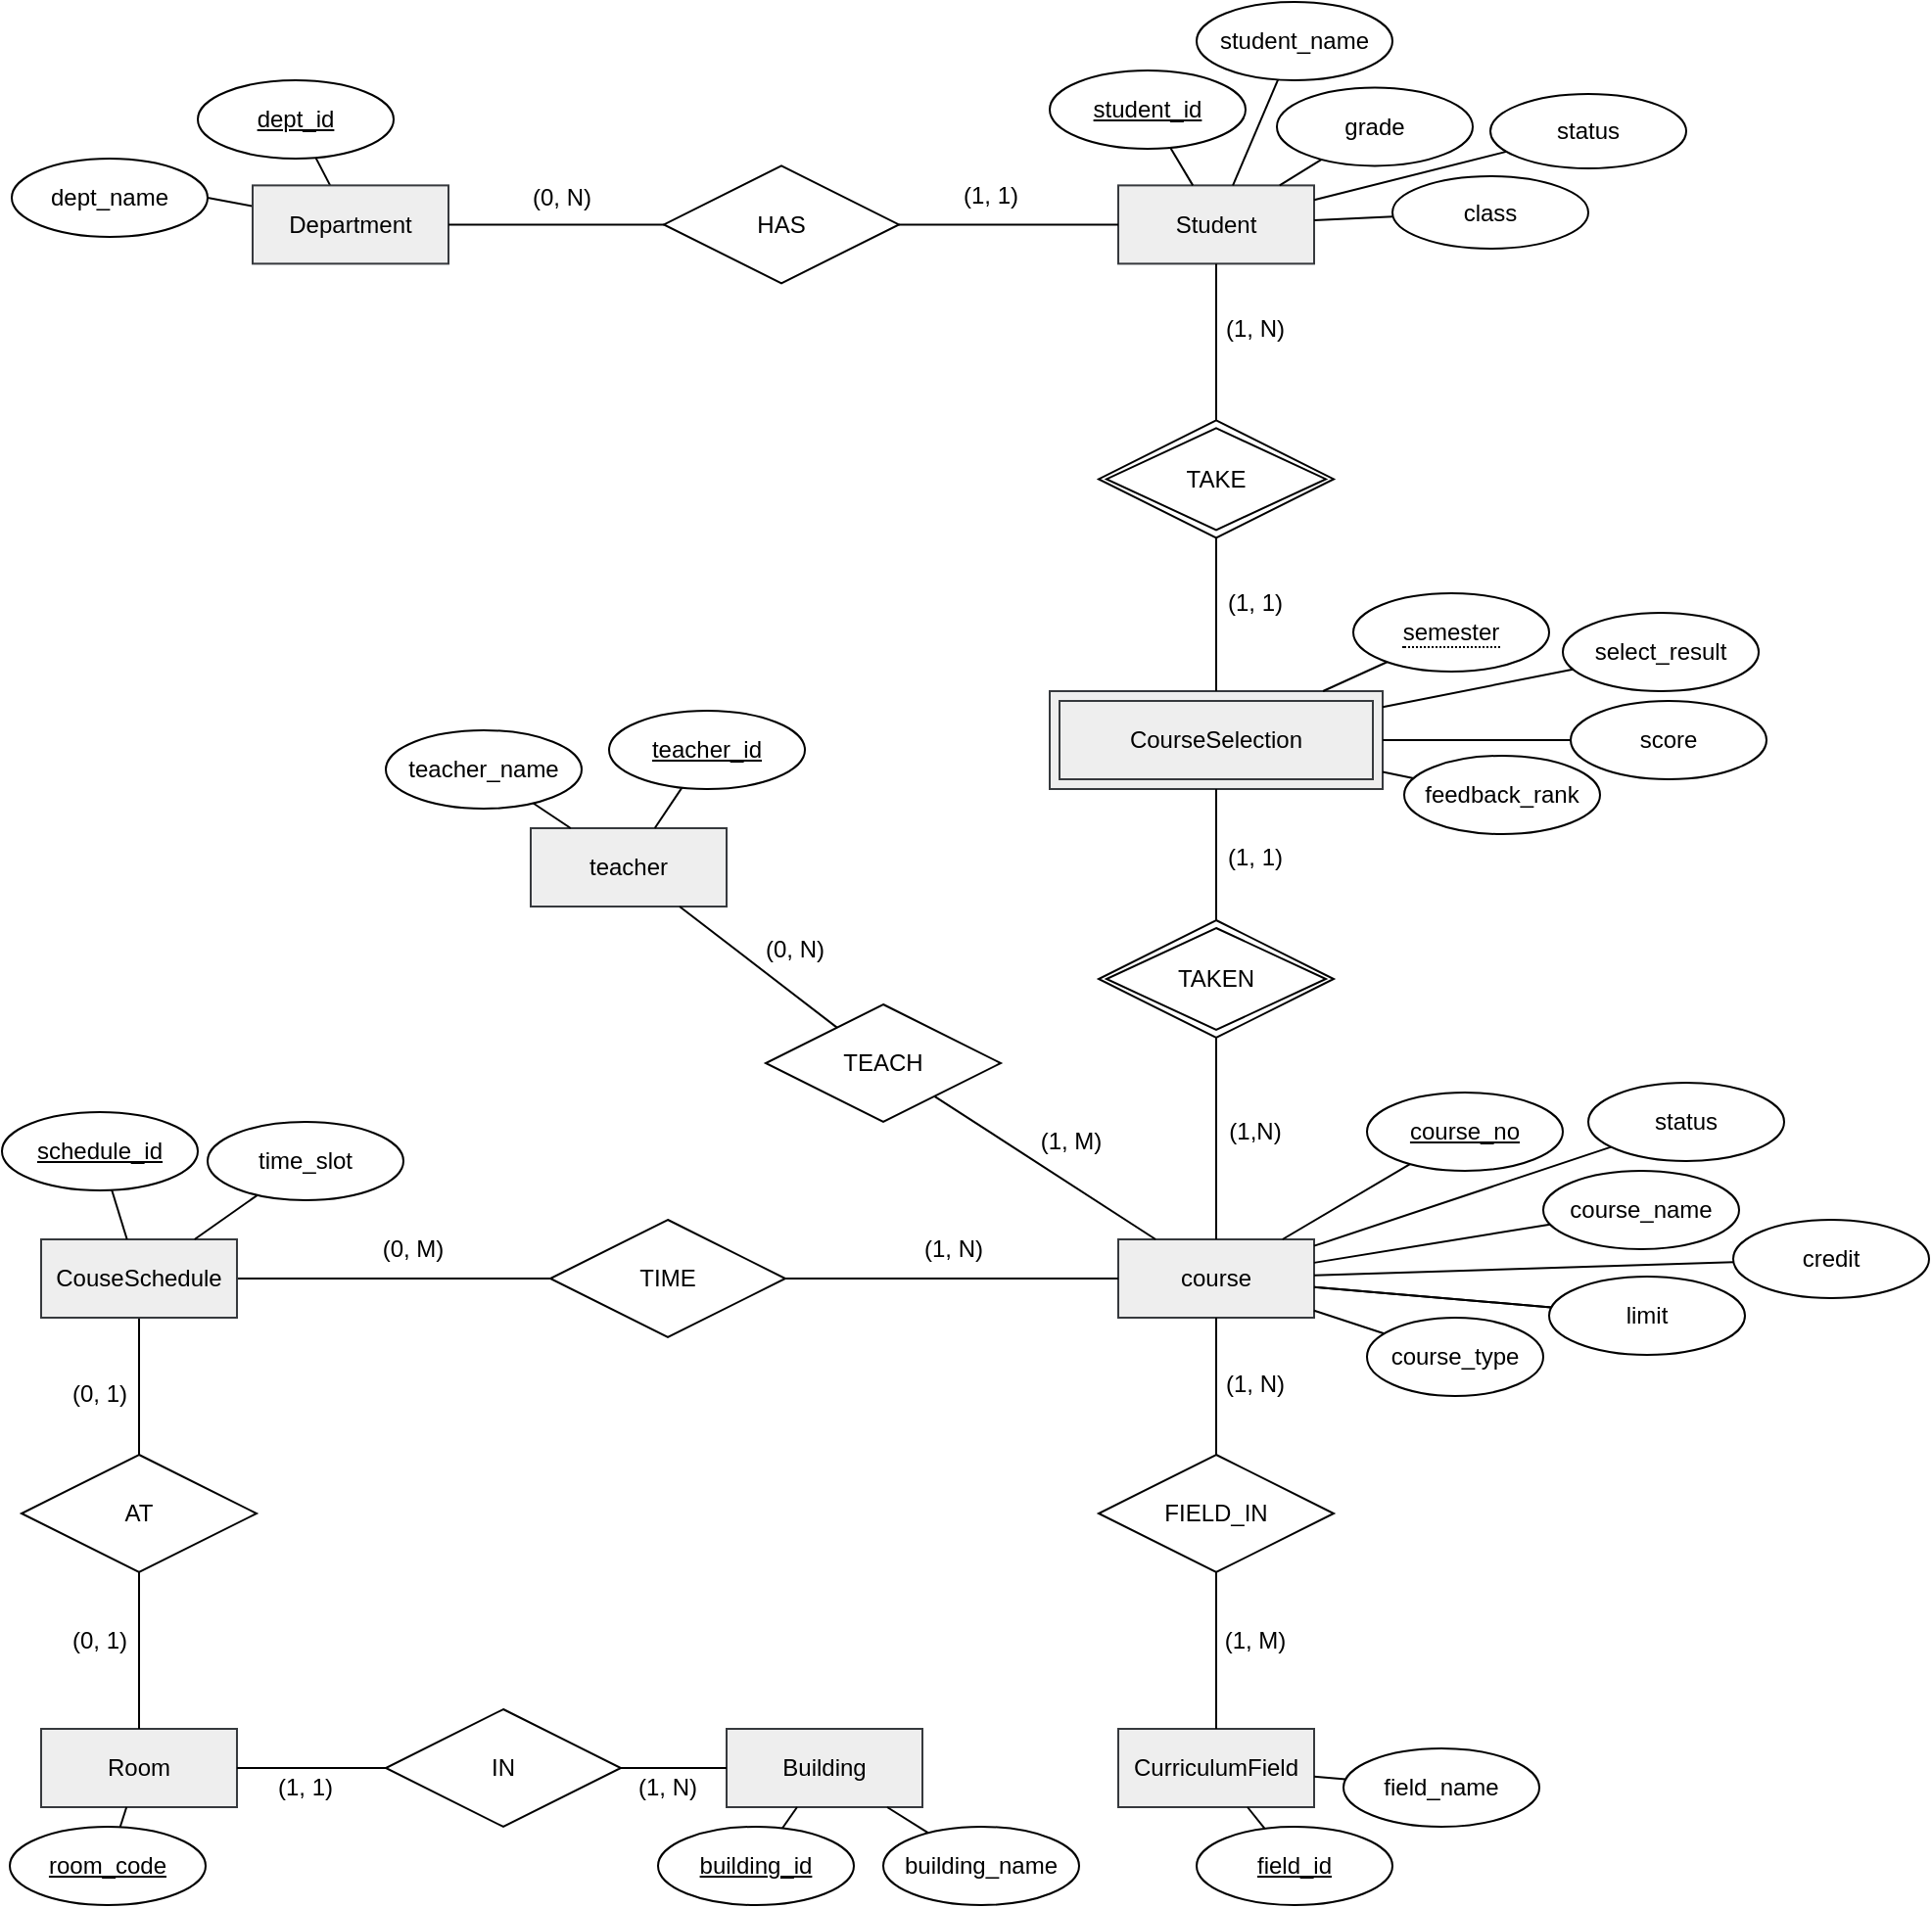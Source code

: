 <mxfile version="27.0.4" pages="2">
  <diagram name="第 1 页" id="1pw6dP4OY6eAhM4jwhjp">
    <mxGraphModel grid="1" page="1" gridSize="10" guides="1" tooltips="1" connect="0" arrows="1" fold="1" pageScale="1" pageWidth="827" pageHeight="1169" math="0" shadow="0">
      <root>
        <mxCell id="0" />
        <mxCell id="1" parent="0" />
        <mxCell id="S_gVNpaPizYmm47fn2rk-13" value="Student" style="whiteSpace=wrap;html=1;align=center;fillColor=#eeeeee;strokeColor=#36393d;fillStyle=auto;shadow=0;" vertex="1" parent="1">
          <mxGeometry x="980" y="-998.31" width="100" height="40" as="geometry" />
        </mxCell>
        <mxCell id="kPFFRGAlrrpfVCHVM2SV-1" value="course" style="whiteSpace=wrap;html=1;align=center;fillColor=#eeeeee;strokeColor=#36393d;" vertex="1" parent="1">
          <mxGeometry x="980" y="-460" width="100" height="40" as="geometry" />
        </mxCell>
        <mxCell id="EnVcy47qGobinT8Jpjxi-1" value="" style="endArrow=none;html=1;rounded=0;exitDx=0;exitDy=0;entryDx=0;entryDy=0;" edge="1" parent="1" source="S_gVNpaPizYmm47fn2rk-13" target="rdsl2H7zuWMLxfMSNbPm-4">
          <mxGeometry relative="1" as="geometry">
            <mxPoint x="1180" y="-923" as="sourcePoint" />
            <mxPoint x="1180" y="-933" as="targetPoint" />
          </mxGeometry>
        </mxCell>
        <mxCell id="EnVcy47qGobinT8Jpjxi-3" value="" style="endArrow=none;html=1;rounded=0;entryDx=0;entryDy=0;exitDx=0;exitDy=0;" edge="1" parent="1" target="rdsl2H7zuWMLxfMSNbPm-2" source="S_gVNpaPizYmm47fn2rk-13">
          <mxGeometry width="50" height="50" relative="1" as="geometry">
            <mxPoint x="1060" y="-903" as="sourcePoint" />
            <mxPoint x="1290" y="-943" as="targetPoint" />
          </mxGeometry>
        </mxCell>
        <mxCell id="rdsl2H7zuWMLxfMSNbPm-10" value="" style="endArrow=none;html=1;rounded=0;exitDx=0;exitDy=0;entryDx=0;entryDy=0;" edge="1" parent="1" source="S_gVNpaPizYmm47fn2rk-13" target="rdsl2H7zuWMLxfMSNbPm-5">
          <mxGeometry relative="1" as="geometry">
            <mxPoint x="1130" y="-933" as="sourcePoint" />
            <mxPoint x="1290" y="-933" as="targetPoint" />
          </mxGeometry>
        </mxCell>
        <mxCell id="EnVcy47qGobinT8Jpjxi-17" value="" style="endArrow=none;html=1;rounded=0;exitDx=0;exitDy=0;entryDx=0;entryDy=0;" edge="1" parent="1" source="kPFFRGAlrrpfVCHVM2SV-1" target="EnVcy47qGobinT8Jpjxi-15">
          <mxGeometry relative="1" as="geometry">
            <mxPoint x="1540" y="-403" as="sourcePoint" />
            <mxPoint x="1700" y="-403" as="targetPoint" />
          </mxGeometry>
        </mxCell>
        <mxCell id="EnVcy47qGobinT8Jpjxi-18" value="" style="endArrow=none;html=1;rounded=0;entryDx=0;entryDy=0;entryPerimeter=0;exitDx=0;exitDy=0;" edge="1" parent="1" source="EnVcy47qGobinT8Jpjxi-13" target="kPFFRGAlrrpfVCHVM2SV-1">
          <mxGeometry relative="1" as="geometry">
            <mxPoint x="1340" y="-503" as="sourcePoint" />
            <mxPoint x="1250" y="-403" as="targetPoint" />
          </mxGeometry>
        </mxCell>
        <mxCell id="EnVcy47qGobinT8Jpjxi-20" value="" style="endArrow=none;html=1;rounded=0;exitDx=0;exitDy=0;entryDx=0;entryDy=0;exitPerimeter=0;" edge="1" parent="1" source="kPFFRGAlrrpfVCHVM2SV-1" target="rdsl2H7zuWMLxfMSNbPm-14">
          <mxGeometry relative="1" as="geometry">
            <mxPoint x="1400" y="-373" as="sourcePoint" />
            <mxPoint x="1510" y="-483" as="targetPoint" />
          </mxGeometry>
        </mxCell>
        <mxCell id="weCaBfERGfgEmiz3g50T-2" value="teacher_name" style="ellipse;whiteSpace=wrap;html=1;align=center;" vertex="1" parent="1">
          <mxGeometry x="606" y="-720" width="100" height="40" as="geometry" />
        </mxCell>
        <mxCell id="weCaBfERGfgEmiz3g50T-3" value="teacher_id" style="ellipse;whiteSpace=wrap;html=1;align=center;fontStyle=4;" vertex="1" parent="1">
          <mxGeometry x="720" y="-730" width="100" height="40" as="geometry" />
        </mxCell>
        <mxCell id="rdsl2H7zuWMLxfMSNbPm-14" value="credit" style="ellipse;whiteSpace=wrap;html=1;align=center;" vertex="1" parent="1">
          <mxGeometry x="1294" y="-470" width="100" height="40" as="geometry" />
        </mxCell>
        <mxCell id="rdsl2H7zuWMLxfMSNbPm-5" value="status" style="ellipse;whiteSpace=wrap;html=1;" vertex="1" parent="1">
          <mxGeometry x="1170" y="-1045" width="100" height="38" as="geometry" />
        </mxCell>
        <mxCell id="EnVcy47qGobinT8Jpjxi-22" value="" style="endArrow=none;html=1;rounded=0;entryDx=0;entryDy=0;entryPerimeter=0;exitDx=0;exitDy=0;exitPerimeter=0;" edge="1" parent="1" source="kPFFRGAlrrpfVCHVM2SV-1" target="rdsl2H7zuWMLxfMSNbPm-15">
          <mxGeometry relative="1" as="geometry">
            <mxPoint x="1421" y="-383" as="sourcePoint" />
            <mxPoint x="1463" y="-495" as="targetPoint" />
          </mxGeometry>
        </mxCell>
        <mxCell id="EnVcy47qGobinT8Jpjxi-23" value="" style="endArrow=none;html=1;rounded=0;entryDx=0;entryDy=0;exitDx=0;exitDy=0;" edge="1" parent="1" source="kPFFRGAlrrpfVCHVM2SV-1" target="EnVcy47qGobinT8Jpjxi-12">
          <mxGeometry relative="1" as="geometry">
            <mxPoint x="1440" y="-363.67" as="sourcePoint" />
            <mxPoint x="1477" y="-360" as="targetPoint" />
          </mxGeometry>
        </mxCell>
        <mxCell id="weCaBfERGfgEmiz3g50T-1" value="teacher" style="whiteSpace=wrap;html=1;align=center;fillColor=#eeeeee;strokeColor=#36393d;" vertex="1" parent="1">
          <mxGeometry x="680" y="-670" width="100" height="40" as="geometry" />
        </mxCell>
        <mxCell id="SzKBcWGgTTG2eLmsrutf-3" value="&lt;u&gt;dept_id&lt;/u&gt;" style="ellipse;whiteSpace=wrap;html=1;align=center;" vertex="1" parent="1">
          <mxGeometry x="510" y="-1052" width="100" height="40" as="geometry" />
        </mxCell>
        <mxCell id="SzKBcWGgTTG2eLmsrutf-11" value="" style="endArrow=none;html=1;rounded=0;entryDx=0;entryDy=0;exitDx=0;exitDy=0;movable=1;resizable=1;rotatable=1;deletable=1;editable=1;locked=0;connectable=1;" edge="1" parent="1" source="SzKBcWGgTTG2eLmsrutf-3" target="SzKBcWGgTTG2eLmsrutf-2">
          <mxGeometry width="50" height="50" relative="1" as="geometry">
            <mxPoint x="498.104" y="-1059.998" as="sourcePoint" />
            <mxPoint x="647" y="-871.31" as="targetPoint" />
          </mxGeometry>
        </mxCell>
        <mxCell id="SzKBcWGgTTG2eLmsrutf-12" value="dept_name" style="ellipse;whiteSpace=wrap;html=1;align=center;" vertex="1" parent="1">
          <mxGeometry x="415" y="-1012" width="100" height="40" as="geometry" />
        </mxCell>
        <mxCell id="SzKBcWGgTTG2eLmsrutf-13" value="" style="endArrow=none;html=1;rounded=0;exitX=1;exitY=0.5;exitDx=0;exitDy=0;" edge="1" parent="1" source="SzKBcWGgTTG2eLmsrutf-12" target="SzKBcWGgTTG2eLmsrutf-2">
          <mxGeometry width="50" height="50" relative="1" as="geometry">
            <mxPoint x="552" y="-801.31" as="sourcePoint" />
            <mxPoint x="588" y="-841.31" as="targetPoint" />
          </mxGeometry>
        </mxCell>
        <mxCell id="EnVcy47qGobinT8Jpjxi-8" style="edgeStyle=orthogonalEdgeStyle;rounded=0;orthogonalLoop=1;jettySize=auto;html=1;exitX=0.5;exitY=1;exitDx=0;exitDy=0;" edge="1" parent="1">
          <mxGeometry relative="1" as="geometry">
            <mxPoint x="957" y="-989" as="sourcePoint" />
            <mxPoint x="957" y="-989" as="targetPoint" />
          </mxGeometry>
        </mxCell>
        <mxCell id="rdsl2H7zuWMLxfMSNbPm-2" value="student_name" style="ellipse;whiteSpace=wrap;html=1;" vertex="1" parent="1">
          <mxGeometry x="1020" y="-1092" width="100" height="40" as="geometry" />
        </mxCell>
        <mxCell id="EnVcy47qGobinT8Jpjxi-12" value="status" style="ellipse;whiteSpace=wrap;html=1;align=center;" vertex="1" parent="1">
          <mxGeometry x="1220" y="-540" width="100" height="40" as="geometry" />
        </mxCell>
        <mxCell id="EnVcy47qGobinT8Jpjxi-13" value="course_name" style="ellipse;whiteSpace=wrap;html=1;align=center;" vertex="1" parent="1">
          <mxGeometry x="1197" y="-495" width="100" height="40" as="geometry" />
        </mxCell>
        <mxCell id="SzKBcWGgTTG2eLmsrutf-2" value="Department" style="whiteSpace=wrap;html=1;align=center;fillColor=#eeeeee;strokeColor=#36393d;" vertex="1" parent="1">
          <mxGeometry x="538" y="-998.31" width="100" height="40" as="geometry" />
        </mxCell>
        <mxCell id="weCaBfERGfgEmiz3g50T-5" value="" style="endArrow=none;html=1;rounded=0;exitDx=0;exitDy=0;exitPerimeter=0;entryDx=0;entryDy=0;" edge="1" parent="1" source="weCaBfERGfgEmiz3g50T-2" target="weCaBfERGfgEmiz3g50T-1">
          <mxGeometry relative="1" as="geometry">
            <mxPoint x="473" y="-752" as="sourcePoint" />
            <mxPoint x="633" y="-752" as="targetPoint" />
          </mxGeometry>
        </mxCell>
        <mxCell id="weCaBfERGfgEmiz3g50T-4" value="" style="endArrow=none;html=1;rounded=0;exitDx=0;exitDy=0;entryDx=0;entryDy=0;" edge="1" parent="1" source="weCaBfERGfgEmiz3g50T-3" target="weCaBfERGfgEmiz3g50T-1">
          <mxGeometry relative="1" as="geometry">
            <mxPoint x="473" y="-752" as="sourcePoint" />
            <mxPoint x="633" y="-752" as="targetPoint" />
          </mxGeometry>
        </mxCell>
        <mxCell id="rdsl2H7zuWMLxfMSNbPm-6" value="class" style="ellipse;whiteSpace=wrap;html=1;" vertex="1" parent="1">
          <mxGeometry x="1120" y="-1003" width="100" height="37" as="geometry" />
        </mxCell>
        <mxCell id="rdsl2H7zuWMLxfMSNbPm-11" value="" style="endArrow=none;html=1;rounded=0;exitDx=0;exitDy=0;entryDx=0;entryDy=0;" edge="1" parent="1" source="S_gVNpaPizYmm47fn2rk-13" target="rdsl2H7zuWMLxfMSNbPm-6">
          <mxGeometry relative="1" as="geometry">
            <mxPoint x="1130" y="-933" as="sourcePoint" />
            <mxPoint x="1290" y="-933" as="targetPoint" />
          </mxGeometry>
        </mxCell>
        <mxCell id="EnVcy47qGobinT8Jpjxi-15" value="course_type" style="ellipse;whiteSpace=wrap;html=1;align=center;" vertex="1" parent="1">
          <mxGeometry x="1107" y="-420" width="90" height="40" as="geometry" />
        </mxCell>
        <mxCell id="EnVcy47qGobinT8Jpjxi-7" value="course_no" style="ellipse;whiteSpace=wrap;html=1;align=center;fontStyle=4;" vertex="1" parent="1">
          <mxGeometry x="1107" y="-535" width="100" height="40" as="geometry" />
        </mxCell>
        <mxCell id="weCaBfERGfgEmiz3g50T-10" value="FIELD_IN" style="shape=rhombus;perimeter=rhombusPerimeter;whiteSpace=wrap;html=1;align=center;" vertex="1" parent="1">
          <mxGeometry x="970" y="-350" width="120" height="60" as="geometry" />
        </mxCell>
        <mxCell id="EnVcy47qGobinT8Jpjxi-5" value="" style="endArrow=none;html=1;rounded=0;exitDx=0;exitDy=0;entryDx=0;entryDy=0;exitPerimeter=0;" edge="1" parent="1" source="S_gVNpaPizYmm47fn2rk-13" target="EnVcy47qGobinT8Jpjxi-6">
          <mxGeometry width="50" height="50" relative="1" as="geometry">
            <mxPoint x="1240" y="-893" as="sourcePoint" />
            <mxPoint x="1290" y="-943" as="targetPoint" />
          </mxGeometry>
        </mxCell>
        <mxCell id="EnVcy47qGobinT8Jpjxi-6" value="student_id" style="ellipse;whiteSpace=wrap;html=1;align=center;fontStyle=4;" vertex="1" parent="1">
          <mxGeometry x="945" y="-1057" width="100" height="40" as="geometry" />
        </mxCell>
        <mxCell id="rdsl2H7zuWMLxfMSNbPm-4" value="grade" style="ellipse;whiteSpace=wrap;html=1;" vertex="1" parent="1">
          <mxGeometry x="1061" y="-1048.31" width="100" height="40" as="geometry" />
        </mxCell>
        <mxCell id="EnVcy47qGobinT8Jpjxi-10" value="" style="endArrow=none;html=1;rounded=0;exitDx=0;exitDy=0;entryDx=0;entryDy=0;" edge="1" parent="1" source="kPFFRGAlrrpfVCHVM2SV-1" target="EnVcy47qGobinT8Jpjxi-7">
          <mxGeometry relative="1" as="geometry">
            <mxPoint x="1030" y="-373" as="sourcePoint" />
            <mxPoint x="1210" y="-403" as="targetPoint" />
          </mxGeometry>
        </mxCell>
        <mxCell id="PS0WhuiC4u-LLz1uuC4x-8" value="" style="endArrow=none;html=1;rounded=0;exitDx=0;exitDy=0;entryDx=0;entryDy=0;flowAnimation=0;" edge="1" parent="1" source="SzKBcWGgTTG2eLmsrutf-2" target="PS0WhuiC4u-LLz1uuC4x-6">
          <mxGeometry relative="1" as="geometry">
            <mxPoint x="698" y="-771.31" as="sourcePoint" />
            <mxPoint x="858" y="-771.31" as="targetPoint" />
          </mxGeometry>
        </mxCell>
        <mxCell id="PS0WhuiC4u-LLz1uuC4x-6" value="HAS" style="shape=rhombus;perimeter=rhombusPerimeter;whiteSpace=wrap;html=1;align=center;" vertex="1" parent="1">
          <mxGeometry x="748" y="-1008.31" width="120" height="60" as="geometry" />
        </mxCell>
        <mxCell id="PS0WhuiC4u-LLz1uuC4x-7" value="" style="endArrow=none;html=1;rounded=0;exitDx=0;exitDy=0;entryDx=0;entryDy=0;" edge="1" parent="1" source="PS0WhuiC4u-LLz1uuC4x-6" target="S_gVNpaPizYmm47fn2rk-13">
          <mxGeometry relative="1" as="geometry">
            <mxPoint x="770" y="-783" as="sourcePoint" />
            <mxPoint x="930" y="-783" as="targetPoint" />
          </mxGeometry>
        </mxCell>
        <mxCell id="PS0WhuiC4u-LLz1uuC4x-9" value="" style="group" connectable="0" vertex="1" parent="1">
          <mxGeometry x="666" y="-1007" width="60" height="30" as="geometry" />
        </mxCell>
        <mxCell id="PS0WhuiC4u-LLz1uuC4x-11" value="(0, N)" style="text;html=1;align=center;verticalAlign=middle;whiteSpace=wrap;rounded=0;container=0;" vertex="1" parent="PS0WhuiC4u-LLz1uuC4x-9">
          <mxGeometry width="60" height="30" as="geometry" />
        </mxCell>
        <mxCell id="PS0WhuiC4u-LLz1uuC4x-12" value="(1, 1)" style="text;html=1;align=center;verticalAlign=middle;whiteSpace=wrap;rounded=0;" vertex="1" parent="1">
          <mxGeometry x="885" y="-1008.31" width="60" height="30" as="geometry" />
        </mxCell>
        <mxCell id="uWLS6C0rKtt_DDPmHxlw-1" value="CourseSelection" style="shape=ext;margin=3;double=1;whiteSpace=wrap;html=1;align=center;fillColor=#eeeeee;strokeColor=#36393d;" vertex="1" parent="1">
          <mxGeometry x="945" y="-740" width="170" height="50" as="geometry" />
        </mxCell>
        <mxCell id="uWLS6C0rKtt_DDPmHxlw-2" value="" style="endArrow=none;html=1;rounded=0;exitDx=0;exitDy=0;entryDx=0;entryDy=0;entryPerimeter=0;" edge="1" parent="1" source="kPFFRGAlrrpfVCHVM2SV-1" target="weCaBfERGfgEmiz3g50T-10">
          <mxGeometry relative="1" as="geometry">
            <mxPoint x="1310" y="-183" as="sourcePoint" />
            <mxPoint x="1520.0" y="-363" as="targetPoint" />
          </mxGeometry>
        </mxCell>
        <mxCell id="uWLS6C0rKtt_DDPmHxlw-3" value="CurriculumField" style="whiteSpace=wrap;html=1;align=center;fillColor=#eeeeee;strokeColor=#36393d;" vertex="1" parent="1">
          <mxGeometry x="980" y="-210" width="100" height="40" as="geometry" />
        </mxCell>
        <mxCell id="uWLS6C0rKtt_DDPmHxlw-4" value="" style="endArrow=none;html=1;rounded=0;exitDx=0;exitDy=0;entryDx=0;entryDy=0;" edge="1" parent="1" source="weCaBfERGfgEmiz3g50T-10" target="uWLS6C0rKtt_DDPmHxlw-3">
          <mxGeometry relative="1" as="geometry">
            <mxPoint x="1567" y="-360" as="sourcePoint" />
            <mxPoint x="1647" y="-360" as="targetPoint" />
          </mxGeometry>
        </mxCell>
        <mxCell id="uWLS6C0rKtt_DDPmHxlw-5" value="field_id" style="ellipse;whiteSpace=wrap;html=1;align=center;fontStyle=4;" vertex="1" parent="1">
          <mxGeometry x="1020" y="-160" width="100" height="40" as="geometry" />
        </mxCell>
        <mxCell id="uWLS6C0rKtt_DDPmHxlw-18" value="TAKEN" style="shape=rhombus;double=1;perimeter=rhombusPerimeter;whiteSpace=wrap;html=1;align=center;" vertex="1" parent="1">
          <mxGeometry x="970" y="-623" width="120" height="60" as="geometry" />
        </mxCell>
        <mxCell id="uWLS6C0rKtt_DDPmHxlw-19" value="TAKE" style="shape=rhombus;double=1;perimeter=rhombusPerimeter;whiteSpace=wrap;html=1;align=center;" vertex="1" parent="1">
          <mxGeometry x="970" y="-878.31" width="120" height="60" as="geometry" />
        </mxCell>
        <mxCell id="uWLS6C0rKtt_DDPmHxlw-20" value="feedback_rank" style="ellipse;whiteSpace=wrap;html=1;align=center;" vertex="1" parent="1">
          <mxGeometry x="1126" y="-707" width="100" height="40" as="geometry" />
        </mxCell>
        <mxCell id="uWLS6C0rKtt_DDPmHxlw-21" value="score" style="ellipse;whiteSpace=wrap;html=1;align=center;" vertex="1" parent="1">
          <mxGeometry x="1211" y="-735" width="100" height="40" as="geometry" />
        </mxCell>
        <mxCell id="uWLS6C0rKtt_DDPmHxlw-22" value="select_result" style="ellipse;whiteSpace=wrap;html=1;align=center;" vertex="1" parent="1">
          <mxGeometry x="1207" y="-780" width="100" height="40" as="geometry" />
        </mxCell>
        <mxCell id="weCaBfERGfgEmiz3g50T-30" value="&lt;span style=&quot;border-bottom: 1px dotted&quot;&gt;semester&lt;/span&gt;" style="ellipse;whiteSpace=wrap;html=1;align=center;" vertex="1" parent="1">
          <mxGeometry x="1100" y="-790" width="100" height="40" as="geometry" />
        </mxCell>
        <mxCell id="uWLS6C0rKtt_DDPmHxlw-24" value="" style="endArrow=none;html=1;rounded=0;exitDx=0;exitDy=0;entryDx=0;entryDy=0;entryPerimeter=0;" edge="1" parent="1" source="uWLS6C0rKtt_DDPmHxlw-18" target="kPFFRGAlrrpfVCHVM2SV-1">
          <mxGeometry relative="1" as="geometry">
            <mxPoint x="1230" y="-405.5" as="sourcePoint" />
            <mxPoint x="1390" y="-405.5" as="targetPoint" />
          </mxGeometry>
        </mxCell>
        <mxCell id="weCaBfERGfgEmiz3g50T-32" value="" style="endArrow=none;html=1;rounded=0;exitDx=0;exitDy=0;entryDx=0;entryDy=0;" edge="1" parent="1" source="S_gVNpaPizYmm47fn2rk-13" target="uWLS6C0rKtt_DDPmHxlw-19">
          <mxGeometry relative="1" as="geometry">
            <mxPoint x="869" y="-307" as="sourcePoint" />
            <mxPoint x="1029" y="-307" as="targetPoint" />
          </mxGeometry>
        </mxCell>
        <mxCell id="weCaBfERGfgEmiz3g50T-33" value="" style="endArrow=none;html=1;rounded=0;exitDx=0;exitDy=0;entryDx=0;entryDy=0;" edge="1" parent="1" source="uWLS6C0rKtt_DDPmHxlw-19" target="uWLS6C0rKtt_DDPmHxlw-1">
          <mxGeometry relative="1" as="geometry">
            <mxPoint x="1277" y="-640" as="sourcePoint" />
            <mxPoint x="1260" y="-670" as="targetPoint" />
          </mxGeometry>
        </mxCell>
        <mxCell id="uWLS6C0rKtt_DDPmHxlw-25" value="" style="endArrow=none;html=1;rounded=0;entryDx=0;entryDy=0;exitDx=0;exitDy=0;" edge="1" parent="1" source="uWLS6C0rKtt_DDPmHxlw-1" target="uWLS6C0rKtt_DDPmHxlw-18">
          <mxGeometry relative="1" as="geometry">
            <mxPoint x="1477" y="-730" as="sourcePoint" />
            <mxPoint x="1527" y="-710" as="targetPoint" />
          </mxGeometry>
        </mxCell>
        <mxCell id="weCaBfERGfgEmiz3g50T-34" value="" style="endArrow=none;html=1;rounded=0;exitDx=0;exitDy=0;entryDx=0;entryDy=0;" edge="1" parent="1" source="weCaBfERGfgEmiz3g50T-30" target="uWLS6C0rKtt_DDPmHxlw-1">
          <mxGeometry relative="1" as="geometry">
            <mxPoint x="1287" y="-650" as="sourcePoint" />
            <mxPoint x="1437" y="-640" as="targetPoint" />
          </mxGeometry>
        </mxCell>
        <mxCell id="weCaBfERGfgEmiz3g50T-35" value="" style="endArrow=none;html=1;rounded=0;exitDx=0;exitDy=0;entryDx=0;entryDy=0;" edge="1" parent="1" source="uWLS6C0rKtt_DDPmHxlw-21" target="uWLS6C0rKtt_DDPmHxlw-1">
          <mxGeometry relative="1" as="geometry">
            <mxPoint x="1277" y="-640" as="sourcePoint" />
            <mxPoint x="1437" y="-640" as="targetPoint" />
          </mxGeometry>
        </mxCell>
        <mxCell id="weCaBfERGfgEmiz3g50T-36" value="" style="endArrow=none;html=1;rounded=0;exitDx=0;exitDy=0;entryDx=0;entryDy=0;" edge="1" parent="1" source="uWLS6C0rKtt_DDPmHxlw-22" target="uWLS6C0rKtt_DDPmHxlw-1">
          <mxGeometry relative="1" as="geometry">
            <mxPoint x="1277" y="-640" as="sourcePoint" />
            <mxPoint x="1437" y="-640" as="targetPoint" />
          </mxGeometry>
        </mxCell>
        <mxCell id="SzKBcWGgTTG2eLmsrutf-16" value="" style="endArrow=none;html=1;rounded=0;entryDx=0;entryDy=0;entryPerimeter=0;exitDx=0;exitDy=0;" edge="1" parent="1" source="uWLS6C0rKtt_DDPmHxlw-3" target="uWLS6C0rKtt_DDPmHxlw-5">
          <mxGeometry width="50" height="50" relative="1" as="geometry">
            <mxPoint x="1050" y="-80" as="sourcePoint" />
            <mxPoint x="1100" y="-130" as="targetPoint" />
          </mxGeometry>
        </mxCell>
        <mxCell id="weCaBfERGfgEmiz3g50T-37" value="" style="endArrow=none;html=1;rounded=0;exitDx=0;exitDy=0;entryDx=0;entryDy=0;" edge="1" parent="1" source="uWLS6C0rKtt_DDPmHxlw-20" target="uWLS6C0rKtt_DDPmHxlw-1">
          <mxGeometry relative="1" as="geometry">
            <mxPoint x="1277" y="-640" as="sourcePoint" />
            <mxPoint x="1437" y="-640" as="targetPoint" />
          </mxGeometry>
        </mxCell>
        <mxCell id="weCaBfERGfgEmiz3g50T-42" value="TIME" style="shape=rhombus;perimeter=rhombusPerimeter;whiteSpace=wrap;html=1;align=center;" vertex="1" parent="1">
          <mxGeometry x="690" y="-470" width="120" height="60" as="geometry" />
        </mxCell>
        <mxCell id="uWLS6C0rKtt_DDPmHxlw-27" value="" style="endArrow=none;html=1;rounded=0;exitDx=0;exitDy=0;entryDx=0;entryDy=0;" edge="1" parent="1" source="weCaBfERGfgEmiz3g50T-38" target="weCaBfERGfgEmiz3g50T-42">
          <mxGeometry relative="1" as="geometry">
            <mxPoint x="1357" y="-80" as="sourcePoint" />
            <mxPoint x="1517" y="-80" as="targetPoint" />
          </mxGeometry>
        </mxCell>
        <mxCell id="uWLS6C0rKtt_DDPmHxlw-28" value="" style="endArrow=none;html=1;rounded=0;exitDx=0;exitDy=0;entryDx=0;entryDy=0;" edge="1" parent="1" source="weCaBfERGfgEmiz3g50T-42" target="kPFFRGAlrrpfVCHVM2SV-1">
          <mxGeometry relative="1" as="geometry">
            <mxPoint x="1587" y="-81" as="sourcePoint" />
            <mxPoint x="1747" y="-81" as="targetPoint" />
          </mxGeometry>
        </mxCell>
        <mxCell id="weCaBfERGfgEmiz3g50T-49" value="(1, N)" style="text;html=1;align=center;verticalAlign=middle;whiteSpace=wrap;rounded=0;" vertex="1" parent="1">
          <mxGeometry x="1020" y="-940" width="60" height="30" as="geometry" />
        </mxCell>
        <mxCell id="uWLS6C0rKtt_DDPmHxlw-30" value="TEACH" style="shape=rhombus;perimeter=rhombusPerimeter;whiteSpace=wrap;html=1;align=center;" vertex="1" parent="1">
          <mxGeometry x="800" y="-580" width="120" height="60" as="geometry" />
        </mxCell>
        <mxCell id="uWLS6C0rKtt_DDPmHxlw-31" value="" style="endArrow=none;html=1;rounded=0;exitDx=0;exitDy=0;entryDx=0;entryDy=0;" edge="1" parent="1" source="uWLS6C0rKtt_DDPmHxlw-30" target="kPFFRGAlrrpfVCHVM2SV-1">
          <mxGeometry relative="1" as="geometry">
            <mxPoint x="805" y="-234.5" as="sourcePoint" />
            <mxPoint x="945" y="-474.5" as="targetPoint" />
          </mxGeometry>
        </mxCell>
        <mxCell id="weCaBfERGfgEmiz3g50T-51" value="(1, 1)" style="text;html=1;align=center;verticalAlign=middle;whiteSpace=wrap;rounded=0;" vertex="1" parent="1">
          <mxGeometry x="1020" y="-800" width="60" height="30" as="geometry" />
        </mxCell>
        <mxCell id="weCaBfERGfgEmiz3g50T-52" value="(1,N)" style="text;html=1;align=center;verticalAlign=middle;whiteSpace=wrap;rounded=0;" vertex="1" parent="1">
          <mxGeometry x="1020" y="-530" width="60" height="30" as="geometry" />
        </mxCell>
        <mxCell id="vqUI29_LG2yB9vcwIpS--1" value="(1, 1)" style="text;html=1;align=center;verticalAlign=middle;whiteSpace=wrap;rounded=0;" vertex="1" parent="1">
          <mxGeometry x="1020" y="-670" width="60" height="30" as="geometry" />
        </mxCell>
        <mxCell id="weCaBfERGfgEmiz3g50T-53" value="(0, N)" style="text;html=1;align=center;verticalAlign=middle;whiteSpace=wrap;rounded=0;" vertex="1" parent="1">
          <mxGeometry x="785" y="-623" width="60" height="30" as="geometry" />
        </mxCell>
        <mxCell id="SzKBcWGgTTG2eLmsrutf-25" value="" style="endArrow=none;html=1;rounded=0;entryDx=0;entryDy=0;exitDx=0;exitDy=0;" edge="1" parent="1" source="weCaBfERGfgEmiz3g50T-1" target="uWLS6C0rKtt_DDPmHxlw-30">
          <mxGeometry width="50" height="50" relative="1" as="geometry">
            <mxPoint x="520" y="-615" as="sourcePoint" />
            <mxPoint x="570" y="-665" as="targetPoint" />
          </mxGeometry>
        </mxCell>
        <mxCell id="weCaBfERGfgEmiz3g50T-55" value="(1, M)" style="text;html=1;align=center;verticalAlign=middle;whiteSpace=wrap;rounded=0;" vertex="1" parent="1">
          <mxGeometry x="926" y="-525" width="60" height="30" as="geometry" />
        </mxCell>
        <mxCell id="vqUI29_LG2yB9vcwIpS--2" value="(1, M)" style="text;html=1;align=center;verticalAlign=middle;whiteSpace=wrap;rounded=0;" vertex="1" parent="1">
          <mxGeometry x="1020" y="-270" width="60" height="30" as="geometry" />
        </mxCell>
        <mxCell id="XxkXw8z3NIGrAcrcUrOc-1" value="(1, N)" style="text;html=1;align=center;verticalAlign=middle;whiteSpace=wrap;rounded=0;" vertex="1" parent="1">
          <mxGeometry x="1020" y="-401" width="60" height="30" as="geometry" />
        </mxCell>
        <mxCell id="XxkXw8z3NIGrAcrcUrOc-2" value="(1, N)" style="text;html=1;align=center;verticalAlign=middle;whiteSpace=wrap;rounded=0;" vertex="1" parent="1">
          <mxGeometry x="866" y="-470" width="60" height="30" as="geometry" />
        </mxCell>
        <mxCell id="XxkXw8z3NIGrAcrcUrOc-3" value="(0, M)" style="text;html=1;align=center;verticalAlign=middle;whiteSpace=wrap;rounded=0;" vertex="1" parent="1">
          <mxGeometry x="590" y="-470" width="60" height="30" as="geometry" />
        </mxCell>
        <mxCell id="XxkXw8z3NIGrAcrcUrOc-6" value="field_name" style="ellipse;whiteSpace=wrap;html=1;align=center;" vertex="1" parent="1">
          <mxGeometry x="1095" y="-200" width="100" height="40" as="geometry" />
        </mxCell>
        <mxCell id="vqUI29_LG2yB9vcwIpS--3" value="" style="endArrow=none;html=1;rounded=0;entryDx=0;entryDy=0;exitDx=0;exitDy=0;" edge="1" parent="1" source="uWLS6C0rKtt_DDPmHxlw-3" target="XxkXw8z3NIGrAcrcUrOc-6">
          <mxGeometry relative="1" as="geometry">
            <mxPoint x="790" y="-50" as="sourcePoint" />
            <mxPoint x="950" y="-50" as="targetPoint" />
          </mxGeometry>
        </mxCell>
        <mxCell id="vqUI29_LG2yB9vcwIpS--19" value="" style="endArrow=none;html=1;rounded=0;entryDx=0;entryDy=0;exitDx=0;exitDy=0;" edge="1" parent="1" source="kPFFRGAlrrpfVCHVM2SV-1" target="rdsl2H7zuWMLxfMSNbPm-15">
          <mxGeometry relative="1" as="geometry">
            <mxPoint x="1080" y="-438" as="sourcePoint" />
            <mxPoint x="1420" y="-422" as="targetPoint" />
          </mxGeometry>
        </mxCell>
        <mxCell id="rdsl2H7zuWMLxfMSNbPm-15" value="limit" style="ellipse;whiteSpace=wrap;html=1;align=center;" vertex="1" parent="1">
          <mxGeometry x="1200" y="-441" width="100" height="40" as="geometry" />
        </mxCell>
        <mxCell id="weCaBfERGfgEmiz3g50T-11" value="Room" style="whiteSpace=wrap;html=1;align=center;fillColor=#eeeeee;strokeColor=#36393d;" vertex="1" parent="1">
          <mxGeometry x="430" y="-210" width="100" height="40" as="geometry" />
        </mxCell>
        <mxCell id="weCaBfERGfgEmiz3g50T-13" value="room_code" style="ellipse;whiteSpace=wrap;html=1;align=center;fontStyle=4;" vertex="1" parent="1">
          <mxGeometry x="414" y="-160" width="100" height="40" as="geometry" />
        </mxCell>
        <mxCell id="PS0WhuiC4u-LLz1uuC4x-2" value="building_id" style="ellipse;whiteSpace=wrap;html=1;align=center;fontStyle=4;" vertex="1" parent="1">
          <mxGeometry x="745" y="-160" width="100" height="40" as="geometry" />
        </mxCell>
        <mxCell id="PS0WhuiC4u-LLz1uuC4x-3" value="Building" style="whiteSpace=wrap;html=1;align=center;fillColor=#eeeeee;strokeColor=#36393d;" vertex="1" parent="1">
          <mxGeometry x="780" y="-210" width="100" height="40" as="geometry" />
        </mxCell>
        <mxCell id="weCaBfERGfgEmiz3g50T-15" value="" style="endArrow=none;html=1;rounded=0;exitDx=0;exitDy=0;entryDx=0;entryDy=0;" edge="1" parent="1" source="weCaBfERGfgEmiz3g50T-11" target="weCaBfERGfgEmiz3g50T-13">
          <mxGeometry relative="1" as="geometry">
            <mxPoint x="339" y="43" as="sourcePoint" />
            <mxPoint x="786" y="-97" as="targetPoint" />
          </mxGeometry>
        </mxCell>
        <mxCell id="weCaBfERGfgEmiz3g50T-17" value="" style="endArrow=none;html=1;rounded=0;entryDx=0;entryDy=0;" edge="1" parent="1" source="weCaBfERGfgEmiz3g50T-16" target="PS0WhuiC4u-LLz1uuC4x-3">
          <mxGeometry relative="1" as="geometry">
            <mxPoint x="1023" y="211" as="sourcePoint" />
            <mxPoint x="826" y="173" as="targetPoint" />
          </mxGeometry>
        </mxCell>
        <mxCell id="weCaBfERGfgEmiz3g50T-18" value="IN" style="shape=rhombus;perimeter=rhombusPerimeter;whiteSpace=wrap;html=1;align=center;" vertex="1" parent="1">
          <mxGeometry x="606" y="-220" width="120" height="60" as="geometry" />
        </mxCell>
        <mxCell id="weCaBfERGfgEmiz3g50T-16" value="building_name" style="ellipse;whiteSpace=wrap;html=1;align=center;" vertex="1" parent="1">
          <mxGeometry x="860" y="-160" width="100" height="40" as="geometry" />
        </mxCell>
        <mxCell id="weCaBfERGfgEmiz3g50T-19" value="" style="endArrow=none;html=1;rounded=0;exitDx=0;exitDy=0;exitPerimeter=0;entryDx=0;entryDy=0;" edge="1" parent="1" source="PS0WhuiC4u-LLz1uuC4x-3" target="weCaBfERGfgEmiz3g50T-18">
          <mxGeometry relative="1" as="geometry">
            <mxPoint x="776" y="133" as="sourcePoint" />
            <mxPoint x="749" y="4" as="targetPoint" />
          </mxGeometry>
        </mxCell>
        <mxCell id="weCaBfERGfgEmiz3g50T-20" value="" style="endArrow=none;html=1;rounded=0;exitDx=0;exitDy=0;entryDx=0;entryDy=0;" edge="1" parent="1" source="weCaBfERGfgEmiz3g50T-18" target="weCaBfERGfgEmiz3g50T-11">
          <mxGeometry relative="1" as="geometry">
            <mxPoint x="126" y="-87" as="sourcePoint" />
            <mxPoint x="286" y="-87" as="targetPoint" />
          </mxGeometry>
        </mxCell>
        <mxCell id="weCaBfERGfgEmiz3g50T-21" value="AT" style="shape=rhombus;perimeter=rhombusPerimeter;whiteSpace=wrap;html=1;align=center;" vertex="1" parent="1">
          <mxGeometry x="420" y="-350" width="120" height="60" as="geometry" />
        </mxCell>
        <mxCell id="weCaBfERGfgEmiz3g50T-22" value="" style="endArrow=none;html=1;rounded=0;entryDx=0;entryDy=0;exitDx=0;exitDy=0;" edge="1" parent="1" source="weCaBfERGfgEmiz3g50T-38" target="weCaBfERGfgEmiz3g50T-21">
          <mxGeometry relative="1" as="geometry">
            <mxPoint x="446" y="-197" as="sourcePoint" />
            <mxPoint x="441" y="-197" as="targetPoint" />
          </mxGeometry>
        </mxCell>
        <mxCell id="weCaBfERGfgEmiz3g50T-23" value="" style="endArrow=none;html=1;rounded=0;entryDx=0;entryDy=0;exitDx=0;exitDy=0;" edge="1" parent="1" source="weCaBfERGfgEmiz3g50T-21" target="weCaBfERGfgEmiz3g50T-11">
          <mxGeometry relative="1" as="geometry">
            <mxPoint x="296" y="-97" as="sourcePoint" />
            <mxPoint x="456" y="-97" as="targetPoint" />
          </mxGeometry>
        </mxCell>
        <mxCell id="weCaBfERGfgEmiz3g50T-26" value="" style="endArrow=none;html=1;rounded=0;exitDx=0;exitDy=0;entryDx=0;entryDy=0;" edge="1" parent="1" source="PS0WhuiC4u-LLz1uuC4x-3" target="PS0WhuiC4u-LLz1uuC4x-2">
          <mxGeometry relative="1" as="geometry">
            <mxPoint x="866" y="163" as="sourcePoint" />
            <mxPoint x="1026" y="163" as="targetPoint" />
          </mxGeometry>
        </mxCell>
        <mxCell id="weCaBfERGfgEmiz3g50T-38" value="CouseSchedule" style="whiteSpace=wrap;html=1;align=center;fillColor=#eeeeee;strokeColor=#36393d;" vertex="1" parent="1">
          <mxGeometry x="430" y="-460" width="100" height="40" as="geometry" />
        </mxCell>
        <mxCell id="weCaBfERGfgEmiz3g50T-40" value="schedule_id" style="ellipse;whiteSpace=wrap;html=1;align=center;fontStyle=4;" vertex="1" parent="1">
          <mxGeometry x="410" y="-525" width="100" height="40" as="geometry" />
        </mxCell>
        <mxCell id="SzKBcWGgTTG2eLmsrutf-17" value="" style="group" connectable="0" vertex="1" parent="1">
          <mxGeometry x="535" y="-195" width="60" height="30" as="geometry" />
        </mxCell>
        <mxCell id="SzKBcWGgTTG2eLmsrutf-18" value="(1, 1)" style="text;html=1;align=center;verticalAlign=middle;whiteSpace=wrap;rounded=0;container=0;" vertex="1" parent="SzKBcWGgTTG2eLmsrutf-17">
          <mxGeometry width="60" height="30" as="geometry" />
        </mxCell>
        <mxCell id="weCaBfERGfgEmiz3g50T-41" value="time_slot" style="ellipse;whiteSpace=wrap;html=1;align=center;" vertex="1" parent="1">
          <mxGeometry x="515" y="-520" width="100" height="40" as="geometry" />
        </mxCell>
        <mxCell id="SzKBcWGgTTG2eLmsrutf-19" value="" style="group" connectable="0" vertex="1" parent="1">
          <mxGeometry x="720" y="-195" width="60" height="30" as="geometry" />
        </mxCell>
        <mxCell id="SzKBcWGgTTG2eLmsrutf-20" value="(1, N)" style="text;html=1;align=center;verticalAlign=middle;whiteSpace=wrap;rounded=0;container=0;" vertex="1" parent="SzKBcWGgTTG2eLmsrutf-19">
          <mxGeometry width="60" height="30" as="geometry" />
        </mxCell>
        <mxCell id="weCaBfERGfgEmiz3g50T-45" value="" style="endArrow=none;html=1;rounded=0;entryDx=0;entryDy=0;exitDx=0;exitDy=0;" edge="1" parent="1" source="weCaBfERGfgEmiz3g50T-38" target="weCaBfERGfgEmiz3g50T-40">
          <mxGeometry relative="1" as="geometry">
            <mxPoint x="61" y="-17" as="sourcePoint" />
            <mxPoint x="221" y="-17" as="targetPoint" />
          </mxGeometry>
        </mxCell>
        <mxCell id="weCaBfERGfgEmiz3g50T-46" value="" style="endArrow=none;html=1;rounded=0;exitDx=0;exitDy=0;entryDx=0;entryDy=0;" edge="1" parent="1" source="weCaBfERGfgEmiz3g50T-41" target="weCaBfERGfgEmiz3g50T-38">
          <mxGeometry relative="1" as="geometry">
            <mxPoint x="-34" y="-17" as="sourcePoint" />
            <mxPoint x="126" y="-17" as="targetPoint" />
          </mxGeometry>
        </mxCell>
        <mxCell id="XxkXw8z3NIGrAcrcUrOc-4" value="(0, 1)" style="text;html=1;align=center;verticalAlign=middle;whiteSpace=wrap;rounded=0;" vertex="1" parent="1">
          <mxGeometry x="430" y="-396" width="60" height="30" as="geometry" />
        </mxCell>
        <mxCell id="XxkXw8z3NIGrAcrcUrOc-5" value="(0, 1)" style="text;html=1;align=center;verticalAlign=middle;whiteSpace=wrap;rounded=0;" vertex="1" parent="1">
          <mxGeometry x="430" y="-270" width="60" height="30" as="geometry" />
        </mxCell>
      </root>
    </mxGraphModel>
  </diagram>
  <diagram id="9ZO7ZuLlQ6zx7dF7a5fN" name="第 2 页">
    <mxGraphModel dx="2084" dy="1246" grid="1" gridSize="10" guides="1" tooltips="1" connect="1" arrows="1" fold="1" page="1" pageScale="1" pageWidth="1169" pageHeight="827" math="0" shadow="0">
      <root>
        <mxCell id="0" />
        <mxCell id="1" parent="0" />
        <UserObject label="&lt;table xmlns=&quot;http://www.w3.org/1999/xhtml&quot; cellspacing=&quot;0&quot; cellpadding=&quot;0&quot; dir=&quot;ltr&quot; border=&quot;1&quot; style=&quot;table-layout:fixed;font-size:10pt;font-family:Arial;width:0px;border-collapse:collapse;border:none&quot; data-sheets-root=&quot;1&quot; data-sheets-baot=&quot;1&quot;&gt;&lt;colgroup&gt;&lt;col width=&quot;100&quot;&gt;&lt;col width=&quot;113&quot;&gt;&lt;col width=&quot;144&quot;&gt;&lt;col width=&quot;130&quot;&gt;&lt;col width=&quot;139&quot;&gt;&lt;col width=&quot;166&quot;&gt;&lt;col width=&quot;130&quot;&gt;&lt;col width=&quot;143&quot;&gt;&lt;col width=&quot;128&quot;&gt;&lt;col width=&quot;148&quot;&gt;&lt;col width=&quot;152&quot;&gt;&lt;col width=&quot;151&quot;&gt;&lt;col width=&quot;138&quot;&gt;&lt;col width=&quot;152&quot;&gt;&lt;col width=&quot;154&quot;&gt;&lt;col width=&quot;166&quot;&gt;&lt;col width=&quot;146&quot;&gt;&lt;col width=&quot;134&quot;&gt;&lt;col width=&quot;143&quot;&gt;&lt;col width=&quot;156&quot;&gt;&lt;col width=&quot;100&quot;&gt;&lt;col width=&quot;100&quot;&gt;&lt;col width=&quot;100&quot;&gt;&lt;col width=&quot;100&quot;&gt;&lt;col width=&quot;100&quot;&gt;&lt;col width=&quot;100&quot;&gt;&lt;/colgroup&gt;&lt;tbody&gt;&lt;tr style=&quot;height:21px;&quot;&gt;&lt;td style=&quot;overflow:hidden;padding:2px 3px 2px 3px;vertical-align:bottom;background-color:#ffffff;font-family:Arial;font-size:12pt;font-weight:normal;&quot;&gt;semester&lt;/td&gt;&lt;td style=&quot;overflow:hidden;padding:2px 3px 2px 3px;vertical-align:bottom;background-color:#ffffff;font-family:Arial;font-size:12pt;font-weight:normal;&quot;&gt;course_no&lt;/td&gt;&lt;td style=&quot;overflow:hidden;padding:2px 3px 2px 3px;vertical-align:bottom;background-color:#ffffff;font-family:Arial;font-size:12pt;font-weight:normal;&quot;&gt;course_name&lt;/td&gt;&lt;td style=&quot;overflow:hidden;padding:2px 3px 2px 3px;vertical-align:bottom;background-color:#ffffff;font-family:Arial;font-size:12pt;font-weight:normal;&quot;&gt;course_type&lt;/td&gt;&lt;td style=&quot;overflow:hidden;padding:2px 3px 2px 3px;vertical-align:bottom;background-color:#ffffff;font-family:Arial;font-size:12pt;font-weight:normal;&quot;&gt;course_room&lt;/td&gt;&lt;td style=&quot;overflow:hidden;padding:2px 3px 2px 3px;vertical-align:bottom;background-color:#ffffff;font-family:Arial;font-size:12pt;font-weight:normal;&quot;&gt;course_building&lt;/td&gt;&lt;td style=&quot;overflow:hidden;padding:2px 3px 2px 3px;vertical-align:bottom;background-color:#ffffff;font-family:Arial;font-size:12pt;font-weight:normal;&quot;&gt;course_time&lt;/td&gt;&lt;td style=&quot;overflow:hidden;padding:2px 3px 2px 3px;vertical-align:bottom;background-color:#ffffff;font-family:Arial;font-size:12pt;font-weight:normal;&quot;&gt;course_credit&lt;/td&gt;&lt;td style=&quot;overflow:hidden;padding:2px 3px 2px 3px;vertical-align:bottom;background-color:#ffffff;font-family:Arial;font-size:12pt;font-weight:normal;&quot;&gt;course_limit&lt;/td&gt;&lt;td style=&quot;overflow:hidden;padding:2px 3px 2px 3px;vertical-align:bottom;background-color:#ffffff;font-family:Arial;font-size:12pt;font-weight:normal;&quot;&gt;course_status&lt;/td&gt;&lt;td style=&quot;overflow:hidden;padding:2px 3px 2px 3px;vertical-align:bottom;background-color:#ffffff;font-family:Arial;font-size:12pt;font-weight:normal;&quot;&gt;teacher_name&lt;/td&gt;&lt;td style=&quot;overflow:hidden;padding:2px 3px 2px 3px;vertical-align:bottom;background-color:#ffffff;font-family:Arial;font-size:12pt;font-weight:normal;&quot;&gt;student_name&lt;/td&gt;&lt;td style=&quot;overflow:hidden;padding:2px 3px 2px 3px;vertical-align:bottom;background-color:#ffffff;font-family:Arial;font-size:12pt;font-weight:normal;&quot;&gt;student_dept&lt;/td&gt;&lt;td style=&quot;overflow:hidden;padding:2px 3px 2px 3px;vertical-align:bottom;background-color:#ffffff;font-family:Arial;font-size:12pt;font-weight:normal;&quot;&gt;student_grade&lt;/td&gt;&lt;td style=&quot;overflow:hidden;padding:2px 3px 2px 3px;vertical-align:bottom;background-color:#ffffff;font-family:Arial;font-size:12pt;font-weight:normal;&quot;&gt;student_status&lt;/td&gt;&lt;td style=&quot;overflow:hidden;padding:2px 3px 2px 3px;vertical-align:bottom;background-color:#ffffff;font-family:Arial;font-size:12pt;font-weight:normal;&quot;&gt;curriculum_field&lt;/td&gt;&lt;td style=&quot;overflow:hidden;padding:2px 3px 2px 3px;vertical-align:bottom;background-color:#ffffff;font-family:Arial;font-size:12pt;font-weight:normal;&quot;&gt;student_class&lt;/td&gt;&lt;td style=&quot;overflow:hidden;padding:2px 3px 2px 3px;vertical-align:bottom;font-family:Arial;font-size:12pt;font-weight:normal;&quot;&gt;select_result&lt;/td&gt;&lt;td style=&quot;overflow:hidden;padding:2px 3px 2px 3px;vertical-align:bottom;font-family:Arial;font-size:12pt;font-weight:normal;&quot;&gt;course_score&lt;/td&gt;&lt;td style=&quot;overflow:hidden;padding:2px 3px 2px 3px;vertical-align:bottom;font-family:Arial;font-size:12pt;font-weight:normal;&quot;&gt;feedback_rank&lt;/td&gt;&lt;td style=&quot;overflow:hidden;padding:2px 3px 2px 3px;vertical-align:bottom;&quot;&gt;&lt;/td&gt;&lt;td style=&quot;overflow:hidden;padding:2px 3px 2px 3px;vertical-align:bottom;&quot;&gt;&lt;/td&gt;&lt;td style=&quot;overflow:hidden;padding:2px 3px 2px 3px;vertical-align:bottom;&quot;&gt;&lt;/td&gt;&lt;td style=&quot;overflow:hidden;padding:2px 3px 2px 3px;vertical-align:bottom;&quot;&gt;&lt;/td&gt;&lt;td style=&quot;overflow:hidden;padding:2px 3px 2px 3px;vertical-align:bottom;&quot;&gt;&lt;/td&gt;&lt;td style=&quot;overflow:hidden;padding:2px 3px 2px 3px;vertical-align:bottom;&quot;&gt;&lt;/td&gt;&lt;/tr&gt;&lt;/tbody&gt;&lt;/table&gt;" link="&lt;table xmlns=&quot;http://www.w3.org/1999/xhtml&quot; cellspacing=&quot;0&quot; cellpadding=&quot;0&quot; dir=&quot;ltr&quot; border=&quot;1&quot; style=&quot;table-layout:fixed;font-size:10pt;font-family:Arial;width:0px;border-collapse:collapse;border:none&quot; data-sheets-root=&quot;1&quot; data-sheets-baot=&quot;1&quot;&gt;&lt;colgroup&gt;&lt;col width=&quot;100&quot;&gt;&lt;col width=&quot;113&quot;&gt;&lt;col width=&quot;144&quot;&gt;&lt;col width=&quot;130&quot;&gt;&lt;col width=&quot;139&quot;&gt;&lt;col width=&quot;166&quot;&gt;&lt;col width=&quot;130&quot;&gt;&lt;col width=&quot;143&quot;&gt;&lt;col width=&quot;128&quot;&gt;&lt;col width=&quot;148&quot;&gt;&lt;col width=&quot;152&quot;&gt;&lt;col width=&quot;151&quot;&gt;&lt;col width=&quot;138&quot;&gt;&lt;col width=&quot;152&quot;&gt;&lt;col width=&quot;154&quot;&gt;&lt;col width=&quot;166&quot;&gt;&lt;col width=&quot;146&quot;&gt;&lt;col width=&quot;134&quot;&gt;&lt;col width=&quot;143&quot;&gt;&lt;col width=&quot;156&quot;&gt;&lt;col width=&quot;100&quot;&gt;&lt;col width=&quot;100&quot;&gt;&lt;col width=&quot;100&quot;&gt;&lt;col width=&quot;100&quot;&gt;&lt;col width=&quot;100&quot;&gt;&lt;col width=&quot;100&quot;&gt;&lt;/colgroup&gt;&lt;tbody&gt;&lt;tr style=&quot;height:21px;&quot;&gt;&lt;td style=&quot;overflow:hidden;padding:2px 3px 2px 3px;vertical-align:bottom;background-color:#ffffff;font-family:Arial;font-size:12pt;font-weight:normal;&quot;&gt;semester&lt;/td&gt;&lt;td style=&quot;overflow:hidden;padding:2px 3px 2px 3px;vertical-align:bottom;background-color:#ffffff;font-family:Arial;font-size:12pt;font-weight:normal;&quot;&gt;course_no&lt;/td&gt;&lt;td style=&quot;overflow:hidden;padding:2px 3px 2px 3px;vertical-align:bottom;background-color:#ffffff;font-family:Arial;font-size:12pt;font-weight:normal;&quot;&gt;course_name&lt;/td&gt;&lt;td style=&quot;overflow:hidden;padding:2px 3px 2px 3px;vertical-align:bottom;background-color:#ffffff;font-family:Arial;font-size:12pt;font-weight:normal;&quot;&gt;course_type&lt;/td&gt;&lt;td style=&quot;overflow:hidden;padding:2px 3px 2px 3px;vertical-align:bottom;background-color:#ffffff;font-family:Arial;font-size:12pt;font-weight:normal;&quot;&gt;course_room&lt;/td&gt;&lt;td style=&quot;overflow:hidden;padding:2px 3px 2px 3px;vertical-align:bottom;background-color:#ffffff;font-family:Arial;font-size:12pt;font-weight:normal;&quot;&gt;course_building&lt;/td&gt;&lt;td style=&quot;overflow:hidden;padding:2px 3px 2px 3px;vertical-align:bottom;background-color:#ffffff;font-family:Arial;font-size:12pt;font-weight:normal;&quot;&gt;course_time&lt;/td&gt;&lt;td style=&quot;overflow:hidden;padding:2px 3px 2px 3px;vertical-align:bottom;background-color:#ffffff;font-family:Arial;font-size:12pt;font-weight:normal;&quot;&gt;course_credit&lt;/td&gt;&lt;td style=&quot;overflow:hidden;padding:2px 3px 2px 3px;vertical-align:bottom;background-color:#ffffff;font-family:Arial;font-size:12pt;font-weight:normal;&quot;&gt;course_limit&lt;/td&gt;&lt;td style=&quot;overflow:hidden;padding:2px 3px 2px 3px;vertical-align:bottom;background-color:#ffffff;font-family:Arial;font-size:12pt;font-weight:normal;&quot;&gt;course_status&lt;/td&gt;&lt;td style=&quot;overflow:hidden;padding:2px 3px 2px 3px;vertical-align:bottom;background-color:#ffffff;font-family:Arial;font-size:12pt;font-weight:normal;&quot;&gt;teacher_name&lt;/td&gt;&lt;td style=&quot;overflow:hidden;padding:2px 3px 2px 3px;vertical-align:bottom;background-color:#ffffff;font-family:Arial;font-size:12pt;font-weight:normal;&quot;&gt;student_name&lt;/td&gt;&lt;td style=&quot;overflow:hidden;padding:2px 3px 2px 3px;vertical-align:bottom;background-color:#ffffff;font-family:Arial;font-size:12pt;font-weight:normal;&quot;&gt;student_dept&lt;/td&gt;&lt;td style=&quot;overflow:hidden;padding:2px 3px 2px 3px;vertical-align:bottom;background-color:#ffffff;font-family:Arial;font-size:12pt;font-weight:normal;&quot;&gt;student_grade&lt;/td&gt;&lt;td style=&quot;overflow:hidden;padding:2px 3px 2px 3px;vertical-align:bottom;background-color:#ffffff;font-family:Arial;font-size:12pt;font-weight:normal;&quot;&gt;student_status&lt;/td&gt;&lt;td style=&quot;overflow:hidden;padding:2px 3px 2px 3px;vertical-align:bottom;background-color:#ffffff;font-family:Arial;font-size:12pt;font-weight:normal;&quot;&gt;curriculum_field&lt;/td&gt;&lt;td style=&quot;overflow:hidden;padding:2px 3px 2px 3px;vertical-align:bottom;background-color:#ffffff;font-family:Arial;font-size:12pt;font-weight:normal;&quot;&gt;student_class&lt;/td&gt;&lt;td style=&quot;overflow:hidden;padding:2px 3px 2px 3px;vertical-align:bottom;font-family:Arial;font-size:12pt;font-weight:normal;&quot;&gt;select_result&lt;/td&gt;&lt;td style=&quot;overflow:hidden;padding:2px 3px 2px 3px;vertical-align:bottom;font-family:Arial;font-size:12pt;font-weight:normal;&quot;&gt;course_score&lt;/td&gt;&lt;td style=&quot;overflow:hidden;padding:2px 3px 2px 3px;vertical-align:bottom;font-family:Arial;font-size:12pt;font-weight:normal;&quot;&gt;feedback_rank&lt;/td&gt;&lt;td style=&quot;overflow:hidden;padding:2px 3px 2px 3px;vertical-align:bottom;&quot;&gt;&lt;/td&gt;&lt;td style=&quot;overflow:hidden;padding:2px 3px 2px 3px;vertical-align:bottom;&quot;&gt;&lt;/td&gt;&lt;td style=&quot;overflow:hidden;padding:2px 3px 2px 3px;vertical-align:bottom;&quot;&gt;&lt;/td&gt;&lt;td style=&quot;overflow:hidden;padding:2px 3px 2px 3px;vertical-align:bottom;&quot;&gt;&lt;/td&gt;&lt;td style=&quot;overflow:hidden;padding:2px 3px 2px 3px;vertical-align:bottom;&quot;&gt;&lt;/td&gt;&lt;td style=&quot;overflow:hidden;padding:2px 3px 2px 3px;vertical-align:bottom;&quot;&gt;&lt;/td&gt;&lt;/tr&gt;&lt;/tbody&gt;&lt;/table&gt;" id="1BV-sCW_VIN1Pq_mjUxi-1">
          <mxCell style="text;whiteSpace=wrap;html=1;" vertex="1" parent="1">
            <mxGeometry x="380" y="270" width="2800" height="50" as="geometry" />
          </mxCell>
        </UserObject>
      </root>
    </mxGraphModel>
  </diagram>
</mxfile>
